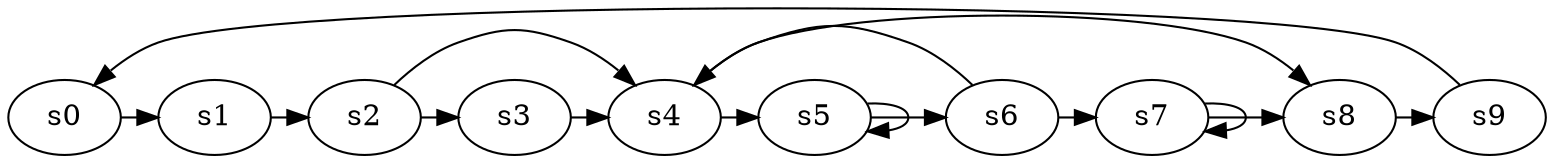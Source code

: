 digraph game_0592_cycle_10 {
    s0 [name="s0", player=1, target=1];
    s1 [name="s1", player=1, target=1];
    s2 [name="s2", player=1, target=1];
    s3 [name="s3", player=0, target=1];
    s4 [name="s4", player=1];
    s5 [name="s5", player=0];
    s6 [name="s6", player=0];
    s7 [name="s7", player=1];
    s8 [name="s8", player=0];
    s9 [name="s9", player=0, target=1];

    s0 -> s1 [constraint="time % 3 == 0 && !(time % 4 == 0)"];
    s1 -> s2 [constraint="time % 2 == 1"];
    s2 -> s3 [constraint="time == 17 || time == 20 || time == 24"];
    s3 -> s4 [constraint="time % 4 == 1"];
    s4 -> s5 [constraint="time % 6 == 5"];
    s5 -> s6 [constraint="time == 18 || time == 21"];
    s6 -> s7 [constraint="time % 7 == 6"];
    s7 -> s8 [constraint="time % 2 == 1"];
    s8 -> s9 [constraint="!(time % 3 == 0)"];
    s9 -> s0 [constraint="time == 2 || time == 8 || time == 14 || time == 17 || time == 19"];
    s2 -> s4 [constraint="time == 10"];
    s4 -> s8 [constraint="time == 4"];
    s5 -> s5 [constraint="time % 4 == 0"];
    s6 -> s4 [constraint="time == 4 || time == 6"];
    s7 -> s7 [constraint="time % 4 == 0"];
}

